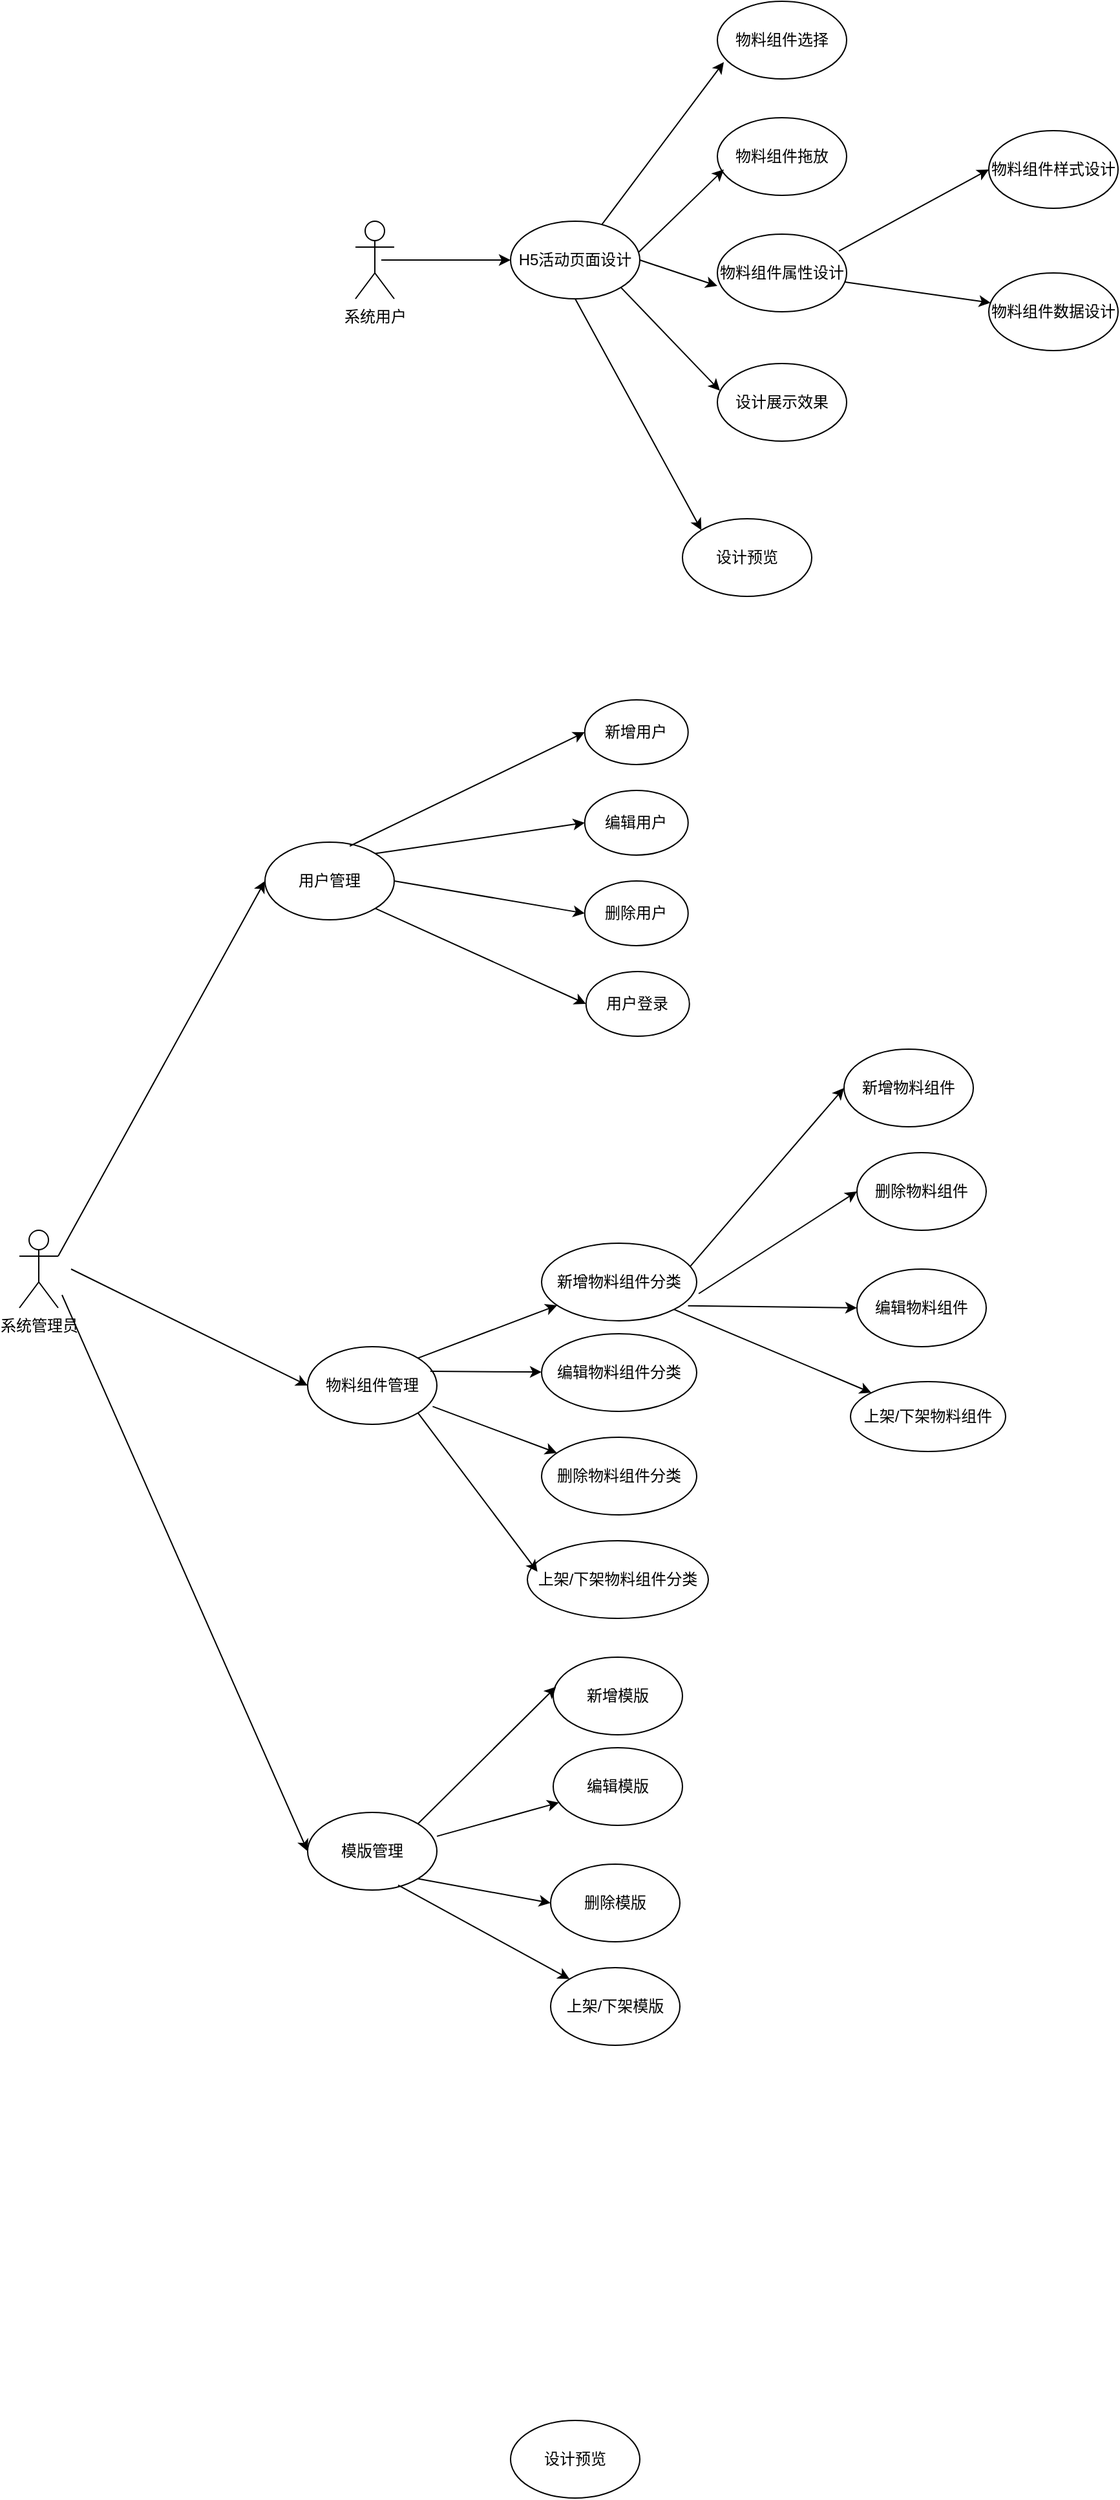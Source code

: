 <mxfile version="24.0.3" type="github">
  <diagram name="第 1 页" id="UfLxvblgIJy8vMbKWED6">
    <mxGraphModel dx="2120" dy="1347" grid="1" gridSize="10" guides="1" tooltips="1" connect="1" arrows="1" fold="1" page="1" pageScale="1" pageWidth="827" pageHeight="1169" math="0" shadow="0">
      <root>
        <mxCell id="0" />
        <mxCell id="1" parent="0" />
        <mxCell id="FUP7pOMWp7u6DeQBiji9-1" value="系统用户&lt;br&gt;" style="shape=umlActor;verticalLabelPosition=bottom;verticalAlign=top;html=1;outlineConnect=0;" parent="1" vertex="1">
          <mxGeometry x="1040" y="1140" width="30" height="60" as="geometry" />
        </mxCell>
        <mxCell id="FUP7pOMWp7u6DeQBiji9-2" value="H5活动页面设计" style="ellipse;whiteSpace=wrap;html=1;" parent="1" vertex="1">
          <mxGeometry x="1160" y="1140" width="100" height="60" as="geometry" />
        </mxCell>
        <mxCell id="FUP7pOMWp7u6DeQBiji9-3" value="" style="endArrow=classic;html=1;rounded=0;" parent="1" target="FUP7pOMWp7u6DeQBiji9-2" edge="1">
          <mxGeometry width="50" height="50" relative="1" as="geometry">
            <mxPoint x="1060" y="1170" as="sourcePoint" />
            <mxPoint x="1241" y="1090" as="targetPoint" />
          </mxGeometry>
        </mxCell>
        <mxCell id="FUP7pOMWp7u6DeQBiji9-4" value="物料组件选择" style="ellipse;whiteSpace=wrap;html=1;" parent="1" vertex="1">
          <mxGeometry x="1320" y="970" width="100" height="60" as="geometry" />
        </mxCell>
        <mxCell id="FUP7pOMWp7u6DeQBiji9-5" value="物料组件拖放" style="ellipse;whiteSpace=wrap;html=1;" parent="1" vertex="1">
          <mxGeometry x="1320" y="1060" width="100" height="60" as="geometry" />
        </mxCell>
        <mxCell id="FUP7pOMWp7u6DeQBiji9-6" value="设计展示效果" style="ellipse;whiteSpace=wrap;html=1;" parent="1" vertex="1">
          <mxGeometry x="1320" y="1250" width="100" height="60" as="geometry" />
        </mxCell>
        <mxCell id="FUP7pOMWp7u6DeQBiji9-7" value="物料组件属性设计" style="ellipse;whiteSpace=wrap;html=1;" parent="1" vertex="1">
          <mxGeometry x="1320" y="1150" width="100" height="60" as="geometry" />
        </mxCell>
        <mxCell id="FUP7pOMWp7u6DeQBiji9-8" value="设计预览" style="ellipse;whiteSpace=wrap;html=1;" parent="1" vertex="1">
          <mxGeometry x="1293" y="1370" width="100" height="60" as="geometry" />
        </mxCell>
        <mxCell id="FUP7pOMWp7u6DeQBiji9-9" value="物料组件样式设计" style="ellipse;whiteSpace=wrap;html=1;" parent="1" vertex="1">
          <mxGeometry x="1530" y="1070" width="100" height="60" as="geometry" />
        </mxCell>
        <mxCell id="FUP7pOMWp7u6DeQBiji9-10" value="物料组件数据设计" style="ellipse;whiteSpace=wrap;html=1;" parent="1" vertex="1">
          <mxGeometry x="1530" y="1180" width="100" height="60" as="geometry" />
        </mxCell>
        <mxCell id="FUP7pOMWp7u6DeQBiji9-11" value="" style="endArrow=classic;html=1;rounded=0;entryX=0.05;entryY=0.783;entryDx=0;entryDy=0;entryPerimeter=0;" parent="1" source="FUP7pOMWp7u6DeQBiji9-2" target="FUP7pOMWp7u6DeQBiji9-4" edge="1">
          <mxGeometry width="50" height="50" relative="1" as="geometry">
            <mxPoint x="1270" y="1240" as="sourcePoint" />
            <mxPoint x="1320" y="1190" as="targetPoint" />
          </mxGeometry>
        </mxCell>
        <mxCell id="FUP7pOMWp7u6DeQBiji9-12" value="" style="endArrow=classic;html=1;rounded=0;exitX=1;exitY=1;exitDx=0;exitDy=0;entryX=0.02;entryY=0.35;entryDx=0;entryDy=0;entryPerimeter=0;" parent="1" source="FUP7pOMWp7u6DeQBiji9-2" target="FUP7pOMWp7u6DeQBiji9-6" edge="1">
          <mxGeometry width="50" height="50" relative="1" as="geometry">
            <mxPoint x="1270" y="1240" as="sourcePoint" />
            <mxPoint x="1320" y="1190" as="targetPoint" />
          </mxGeometry>
        </mxCell>
        <mxCell id="FUP7pOMWp7u6DeQBiji9-13" value="" style="endArrow=classic;html=1;rounded=0;exitX=1;exitY=0.5;exitDx=0;exitDy=0;" parent="1" source="FUP7pOMWp7u6DeQBiji9-2" edge="1">
          <mxGeometry width="50" height="50" relative="1" as="geometry">
            <mxPoint x="1270" y="1240" as="sourcePoint" />
            <mxPoint x="1320" y="1190" as="targetPoint" />
          </mxGeometry>
        </mxCell>
        <mxCell id="FUP7pOMWp7u6DeQBiji9-14" value="" style="endArrow=classic;html=1;rounded=0;exitX=0.99;exitY=0.4;exitDx=0;exitDy=0;exitPerimeter=0;entryX=0.05;entryY=0.667;entryDx=0;entryDy=0;entryPerimeter=0;" parent="1" source="FUP7pOMWp7u6DeQBiji9-2" target="FUP7pOMWp7u6DeQBiji9-5" edge="1">
          <mxGeometry width="50" height="50" relative="1" as="geometry">
            <mxPoint x="1270" y="1240" as="sourcePoint" />
            <mxPoint x="1320" y="1190" as="targetPoint" />
          </mxGeometry>
        </mxCell>
        <mxCell id="FUP7pOMWp7u6DeQBiji9-15" value="" style="endArrow=classic;html=1;rounded=0;exitX=0.5;exitY=1;exitDx=0;exitDy=0;entryX=0;entryY=0;entryDx=0;entryDy=0;" parent="1" source="FUP7pOMWp7u6DeQBiji9-2" target="FUP7pOMWp7u6DeQBiji9-8" edge="1">
          <mxGeometry width="50" height="50" relative="1" as="geometry">
            <mxPoint x="1270" y="1240" as="sourcePoint" />
            <mxPoint x="1310" y="1360" as="targetPoint" />
          </mxGeometry>
        </mxCell>
        <mxCell id="FUP7pOMWp7u6DeQBiji9-16" value="" style="endArrow=classic;html=1;rounded=0;entryX=0;entryY=0.5;entryDx=0;entryDy=0;exitX=0.94;exitY=0.217;exitDx=0;exitDy=0;exitPerimeter=0;" parent="1" source="FUP7pOMWp7u6DeQBiji9-7" target="FUP7pOMWp7u6DeQBiji9-9" edge="1">
          <mxGeometry width="50" height="50" relative="1" as="geometry">
            <mxPoint x="1270" y="1240" as="sourcePoint" />
            <mxPoint x="1320" y="1190" as="targetPoint" />
          </mxGeometry>
        </mxCell>
        <mxCell id="FUP7pOMWp7u6DeQBiji9-17" value="" style="endArrow=classic;html=1;rounded=0;" parent="1" source="FUP7pOMWp7u6DeQBiji9-7" target="FUP7pOMWp7u6DeQBiji9-10" edge="1">
          <mxGeometry width="50" height="50" relative="1" as="geometry">
            <mxPoint x="1270" y="1240" as="sourcePoint" />
            <mxPoint x="1320" y="1190" as="targetPoint" />
          </mxGeometry>
        </mxCell>
        <mxCell id="FUP7pOMWp7u6DeQBiji9-33" value="系统管理员" style="shape=umlActor;verticalLabelPosition=bottom;verticalAlign=top;html=1;outlineConnect=0;" parent="1" vertex="1">
          <mxGeometry x="780" y="1920" width="30" height="60" as="geometry" />
        </mxCell>
        <mxCell id="FUP7pOMWp7u6DeQBiji9-35" value="用户管理" style="ellipse;whiteSpace=wrap;html=1;" parent="1" vertex="1">
          <mxGeometry x="970" y="1620" width="100" height="60" as="geometry" />
        </mxCell>
        <mxCell id="FUP7pOMWp7u6DeQBiji9-36" value="物料组件管理" style="ellipse;whiteSpace=wrap;html=1;" parent="1" vertex="1">
          <mxGeometry x="1003" y="2010" width="100" height="60" as="geometry" />
        </mxCell>
        <mxCell id="FUP7pOMWp7u6DeQBiji9-37" value="模版管理" style="ellipse;whiteSpace=wrap;html=1;" parent="1" vertex="1">
          <mxGeometry x="1003" y="2370" width="100" height="60" as="geometry" />
        </mxCell>
        <mxCell id="FUP7pOMWp7u6DeQBiji9-38" value="新增用户" style="ellipse;whiteSpace=wrap;html=1;" parent="1" vertex="1">
          <mxGeometry x="1217.38" y="1510" width="80" height="50" as="geometry" />
        </mxCell>
        <mxCell id="FUP7pOMWp7u6DeQBiji9-39" value="编辑用户" style="ellipse;whiteSpace=wrap;html=1;" parent="1" vertex="1">
          <mxGeometry x="1217.38" y="1580" width="80" height="50" as="geometry" />
        </mxCell>
        <mxCell id="FUP7pOMWp7u6DeQBiji9-40" value="删除用户" style="ellipse;whiteSpace=wrap;html=1;" parent="1" vertex="1">
          <mxGeometry x="1217.38" y="1650" width="80" height="50" as="geometry" />
        </mxCell>
        <mxCell id="FUP7pOMWp7u6DeQBiji9-41" value="用户登录" style="ellipse;whiteSpace=wrap;html=1;" parent="1" vertex="1">
          <mxGeometry x="1218.38" y="1720" width="80" height="50" as="geometry" />
        </mxCell>
        <mxCell id="FUP7pOMWp7u6DeQBiji9-46" value="新增物料组件分类" style="ellipse;whiteSpace=wrap;html=1;" parent="1" vertex="1">
          <mxGeometry x="1184" y="1930" width="120" height="60" as="geometry" />
        </mxCell>
        <mxCell id="FUP7pOMWp7u6DeQBiji9-47" value="编辑物料组件分类" style="ellipse;whiteSpace=wrap;html=1;" parent="1" vertex="1">
          <mxGeometry x="1184" y="2000" width="120" height="60" as="geometry" />
        </mxCell>
        <mxCell id="FUP7pOMWp7u6DeQBiji9-48" value="删除物料组件分类" style="ellipse;whiteSpace=wrap;html=1;" parent="1" vertex="1">
          <mxGeometry x="1184" y="2080" width="120" height="60" as="geometry" />
        </mxCell>
        <mxCell id="FUP7pOMWp7u6DeQBiji9-49" value="上架/下架物料组件分类" style="ellipse;whiteSpace=wrap;html=1;" parent="1" vertex="1">
          <mxGeometry x="1173" y="2160" width="140" height="60" as="geometry" />
        </mxCell>
        <mxCell id="FUP7pOMWp7u6DeQBiji9-54" value="新增物料组件" style="ellipse;whiteSpace=wrap;html=1;" parent="1" vertex="1">
          <mxGeometry x="1418" y="1780" width="100" height="60" as="geometry" />
        </mxCell>
        <mxCell id="FUP7pOMWp7u6DeQBiji9-55" value="删除物料组件" style="ellipse;whiteSpace=wrap;html=1;" parent="1" vertex="1">
          <mxGeometry x="1428" y="1860" width="100" height="60" as="geometry" />
        </mxCell>
        <mxCell id="FUP7pOMWp7u6DeQBiji9-56" value="" style="endArrow=classic;html=1;rounded=0;exitX=0.96;exitY=0.294;exitDx=0;exitDy=0;exitPerimeter=0;entryX=0;entryY=0.5;entryDx=0;entryDy=0;" parent="1" source="FUP7pOMWp7u6DeQBiji9-46" target="FUP7pOMWp7u6DeQBiji9-54" edge="1">
          <mxGeometry width="50" height="50" relative="1" as="geometry">
            <mxPoint x="1368" y="1980" as="sourcePoint" />
            <mxPoint x="1418" y="1930" as="targetPoint" />
          </mxGeometry>
        </mxCell>
        <mxCell id="FUP7pOMWp7u6DeQBiji9-57" value="" style="endArrow=classic;html=1;rounded=0;exitX=1.013;exitY=0.65;exitDx=0;exitDy=0;entryX=0;entryY=0.5;entryDx=0;entryDy=0;exitPerimeter=0;" parent="1" source="FUP7pOMWp7u6DeQBiji9-46" target="FUP7pOMWp7u6DeQBiji9-55" edge="1">
          <mxGeometry width="50" height="50" relative="1" as="geometry">
            <mxPoint x="1368" y="1980" as="sourcePoint" />
            <mxPoint x="1418" y="1930" as="targetPoint" />
          </mxGeometry>
        </mxCell>
        <mxCell id="FUP7pOMWp7u6DeQBiji9-58" value="编辑物料组件" style="ellipse;whiteSpace=wrap;html=1;" parent="1" vertex="1">
          <mxGeometry x="1428" y="1950" width="100" height="60" as="geometry" />
        </mxCell>
        <mxCell id="FUP7pOMWp7u6DeQBiji9-59" value="上架/下架物料组件" style="ellipse;whiteSpace=wrap;html=1;" parent="1" vertex="1">
          <mxGeometry x="1423" y="2037" width="120" height="54" as="geometry" />
        </mxCell>
        <mxCell id="FUP7pOMWp7u6DeQBiji9-60" value="" style="endArrow=classic;html=1;rounded=0;exitX=0.944;exitY=0.806;exitDx=0;exitDy=0;entryX=0;entryY=0.5;entryDx=0;entryDy=0;exitPerimeter=0;" parent="1" source="FUP7pOMWp7u6DeQBiji9-46" target="FUP7pOMWp7u6DeQBiji9-58" edge="1">
          <mxGeometry width="50" height="50" relative="1" as="geometry">
            <mxPoint x="1360" y="1973" as="sourcePoint" />
            <mxPoint x="1438" y="1900" as="targetPoint" />
          </mxGeometry>
        </mxCell>
        <mxCell id="FUP7pOMWp7u6DeQBiji9-61" value="" style="endArrow=classic;html=1;rounded=0;exitX=1;exitY=1;exitDx=0;exitDy=0;" parent="1" source="FUP7pOMWp7u6DeQBiji9-46" target="FUP7pOMWp7u6DeQBiji9-59" edge="1">
          <mxGeometry width="50" height="50" relative="1" as="geometry">
            <mxPoint x="1088" y="2020" as="sourcePoint" />
            <mxPoint x="1138" y="1970" as="targetPoint" />
          </mxGeometry>
        </mxCell>
        <mxCell id="FUP7pOMWp7u6DeQBiji9-73" value="新增模版" style="ellipse;whiteSpace=wrap;html=1;" parent="1" vertex="1">
          <mxGeometry x="1193" y="2250" width="100" height="60" as="geometry" />
        </mxCell>
        <mxCell id="FUP7pOMWp7u6DeQBiji9-74" value="编辑模版" style="ellipse;whiteSpace=wrap;html=1;" parent="1" vertex="1">
          <mxGeometry x="1193" y="2320" width="100" height="60" as="geometry" />
        </mxCell>
        <mxCell id="FUP7pOMWp7u6DeQBiji9-75" value="上架/下架模版" style="ellipse;whiteSpace=wrap;html=1;" parent="1" vertex="1">
          <mxGeometry x="1191" y="2490" width="100" height="60" as="geometry" />
        </mxCell>
        <mxCell id="FUP7pOMWp7u6DeQBiji9-78" value="删除模版" style="ellipse;whiteSpace=wrap;html=1;" parent="1" vertex="1">
          <mxGeometry x="1191" y="2410" width="100" height="60" as="geometry" />
        </mxCell>
        <mxCell id="FUP7pOMWp7u6DeQBiji9-81" value="" style="endArrow=classic;html=1;rounded=0;exitX=1;exitY=0.333;exitDx=0;exitDy=0;exitPerimeter=0;entryX=0;entryY=0.5;entryDx=0;entryDy=0;" parent="1" source="FUP7pOMWp7u6DeQBiji9-33" target="FUP7pOMWp7u6DeQBiji9-35" edge="1">
          <mxGeometry width="50" height="50" relative="1" as="geometry">
            <mxPoint x="1353" y="1730" as="sourcePoint" />
            <mxPoint x="1403" y="1680" as="targetPoint" />
          </mxGeometry>
        </mxCell>
        <mxCell id="FUP7pOMWp7u6DeQBiji9-82" value="" style="endArrow=classic;html=1;rounded=0;exitX=1;exitY=0.333;exitDx=0;exitDy=0;exitPerimeter=0;entryX=0;entryY=0.5;entryDx=0;entryDy=0;" parent="1" target="FUP7pOMWp7u6DeQBiji9-36" edge="1">
          <mxGeometry width="50" height="50" relative="1" as="geometry">
            <mxPoint x="820" y="1950" as="sourcePoint" />
            <mxPoint x="1013" y="1750" as="targetPoint" />
          </mxGeometry>
        </mxCell>
        <mxCell id="FUP7pOMWp7u6DeQBiji9-83" value="" style="endArrow=classic;html=1;rounded=0;entryX=0;entryY=0.5;entryDx=0;entryDy=0;" parent="1" target="FUP7pOMWp7u6DeQBiji9-37" edge="1">
          <mxGeometry width="50" height="50" relative="1" as="geometry">
            <mxPoint x="813" y="1970" as="sourcePoint" />
            <mxPoint x="1023" y="1760" as="targetPoint" />
          </mxGeometry>
        </mxCell>
        <mxCell id="FUP7pOMWp7u6DeQBiji9-84" value="" style="endArrow=classic;html=1;rounded=0;exitX=0.656;exitY=0.05;exitDx=0;exitDy=0;exitPerimeter=0;entryX=0;entryY=0.5;entryDx=0;entryDy=0;" parent="1" source="FUP7pOMWp7u6DeQBiji9-35" target="FUP7pOMWp7u6DeQBiji9-38" edge="1">
          <mxGeometry width="50" height="50" relative="1" as="geometry">
            <mxPoint x="1077.68" y="1510.68" as="sourcePoint" />
            <mxPoint x="1197.38" y="1690" as="targetPoint" />
          </mxGeometry>
        </mxCell>
        <mxCell id="FUP7pOMWp7u6DeQBiji9-86" value="" style="endArrow=classic;html=1;rounded=0;exitX=1;exitY=0;exitDx=0;exitDy=0;entryX=0;entryY=0.5;entryDx=0;entryDy=0;" parent="1" target="FUP7pOMWp7u6DeQBiji9-39" edge="1" source="FUP7pOMWp7u6DeQBiji9-35">
          <mxGeometry width="50" height="50" relative="1" as="geometry">
            <mxPoint x="1120.38" y="1611" as="sourcePoint" />
            <mxPoint x="1227.38" y="1545" as="targetPoint" />
          </mxGeometry>
        </mxCell>
        <mxCell id="FUP7pOMWp7u6DeQBiji9-87" value="" style="endArrow=classic;html=1;rounded=0;exitX=1;exitY=0.5;exitDx=0;exitDy=0;entryX=0;entryY=0.5;entryDx=0;entryDy=0;" parent="1" source="FUP7pOMWp7u6DeQBiji9-35" target="FUP7pOMWp7u6DeQBiji9-40" edge="1">
          <mxGeometry width="50" height="50" relative="1" as="geometry">
            <mxPoint x="1084.38" y="1530" as="sourcePoint" />
            <mxPoint x="1237.38" y="1555" as="targetPoint" />
          </mxGeometry>
        </mxCell>
        <mxCell id="FUP7pOMWp7u6DeQBiji9-88" value="" style="endArrow=classic;html=1;rounded=0;exitX=1;exitY=1;exitDx=0;exitDy=0;entryX=0;entryY=0.5;entryDx=0;entryDy=0;" parent="1" source="FUP7pOMWp7u6DeQBiji9-35" target="FUP7pOMWp7u6DeQBiji9-41" edge="1">
          <mxGeometry width="50" height="50" relative="1" as="geometry">
            <mxPoint x="1070.004" y="1551.051" as="sourcePoint" />
            <mxPoint x="1247.38" y="1565" as="targetPoint" />
          </mxGeometry>
        </mxCell>
        <mxCell id="FUP7pOMWp7u6DeQBiji9-89" value="" style="endArrow=classic;html=1;rounded=0;exitX=1;exitY=0;exitDx=0;exitDy=0;" parent="1" source="FUP7pOMWp7u6DeQBiji9-36" target="FUP7pOMWp7u6DeQBiji9-46" edge="1">
          <mxGeometry width="50" height="50" relative="1" as="geometry">
            <mxPoint x="1136" y="1761" as="sourcePoint" />
            <mxPoint x="1243" y="1695" as="targetPoint" />
          </mxGeometry>
        </mxCell>
        <mxCell id="FUP7pOMWp7u6DeQBiji9-90" value="" style="endArrow=classic;html=1;rounded=0;exitX=1;exitY=0;exitDx=0;exitDy=0;" parent="1" target="FUP7pOMWp7u6DeQBiji9-47" edge="1">
          <mxGeometry width="50" height="50" relative="1" as="geometry">
            <mxPoint x="1098" y="2029" as="sourcePoint" />
            <mxPoint x="1206" y="1988" as="targetPoint" />
          </mxGeometry>
        </mxCell>
        <mxCell id="FUP7pOMWp7u6DeQBiji9-91" value="" style="endArrow=classic;html=1;rounded=0;exitX=0.967;exitY=0.77;exitDx=0;exitDy=0;exitPerimeter=0;" parent="1" source="FUP7pOMWp7u6DeQBiji9-36" target="FUP7pOMWp7u6DeQBiji9-48" edge="1">
          <mxGeometry width="50" height="50" relative="1" as="geometry">
            <mxPoint x="1108" y="2039" as="sourcePoint" />
            <mxPoint x="1216" y="1998" as="targetPoint" />
          </mxGeometry>
        </mxCell>
        <mxCell id="FUP7pOMWp7u6DeQBiji9-92" value="" style="endArrow=classic;html=1;rounded=0;exitX=1;exitY=1;exitDx=0;exitDy=0;entryX=0.056;entryY=0.4;entryDx=0;entryDy=0;entryPerimeter=0;" parent="1" source="FUP7pOMWp7u6DeQBiji9-36" target="FUP7pOMWp7u6DeQBiji9-49" edge="1">
          <mxGeometry width="50" height="50" relative="1" as="geometry">
            <mxPoint x="1118" y="2049" as="sourcePoint" />
            <mxPoint x="1226" y="2008" as="targetPoint" />
          </mxGeometry>
        </mxCell>
        <mxCell id="FUP7pOMWp7u6DeQBiji9-93" value="" style="endArrow=classic;html=1;rounded=0;exitX=1;exitY=0;exitDx=0;exitDy=0;entryX=0.022;entryY=0.381;entryDx=0;entryDy=0;entryPerimeter=0;" parent="1" source="FUP7pOMWp7u6DeQBiji9-37" target="FUP7pOMWp7u6DeQBiji9-73" edge="1">
          <mxGeometry width="50" height="50" relative="1" as="geometry">
            <mxPoint x="1097" y="2320" as="sourcePoint" />
            <mxPoint x="1193" y="2356" as="targetPoint" />
          </mxGeometry>
        </mxCell>
        <mxCell id="FUP7pOMWp7u6DeQBiji9-94" value="" style="endArrow=classic;html=1;rounded=0;exitX=1;exitY=0.307;exitDx=0;exitDy=0;exitPerimeter=0;" parent="1" source="FUP7pOMWp7u6DeQBiji9-37" target="FUP7pOMWp7u6DeQBiji9-74" edge="1">
          <mxGeometry width="50" height="50" relative="1" as="geometry">
            <mxPoint x="1120" y="2240" as="sourcePoint" />
            <mxPoint x="1216" y="2276" as="targetPoint" />
          </mxGeometry>
        </mxCell>
        <mxCell id="FUP7pOMWp7u6DeQBiji9-96" value="" style="endArrow=classic;html=1;rounded=0;exitX=1;exitY=1;exitDx=0;exitDy=0;entryX=0;entryY=0.5;entryDx=0;entryDy=0;" parent="1" source="FUP7pOMWp7u6DeQBiji9-37" target="FUP7pOMWp7u6DeQBiji9-78" edge="1">
          <mxGeometry width="50" height="50" relative="1" as="geometry">
            <mxPoint x="1110" y="2420" as="sourcePoint" />
            <mxPoint x="1203" y="2427" as="targetPoint" />
          </mxGeometry>
        </mxCell>
        <mxCell id="FUP7pOMWp7u6DeQBiji9-97" value="" style="endArrow=classic;html=1;rounded=0;exitX=0.7;exitY=0.937;exitDx=0;exitDy=0;exitPerimeter=0;entryX=0;entryY=0;entryDx=0;entryDy=0;" parent="1" source="FUP7pOMWp7u6DeQBiji9-37" target="FUP7pOMWp7u6DeQBiji9-75" edge="1">
          <mxGeometry width="50" height="50" relative="1" as="geometry">
            <mxPoint x="1120" y="2430" as="sourcePoint" />
            <mxPoint x="1213" y="2437" as="targetPoint" />
          </mxGeometry>
        </mxCell>
        <mxCell id="FUP7pOMWp7u6DeQBiji9-98" value="设计预览" style="ellipse;whiteSpace=wrap;html=1;" parent="1" vertex="1">
          <mxGeometry x="1160" y="2840" width="100" height="60" as="geometry" />
        </mxCell>
      </root>
    </mxGraphModel>
  </diagram>
</mxfile>
